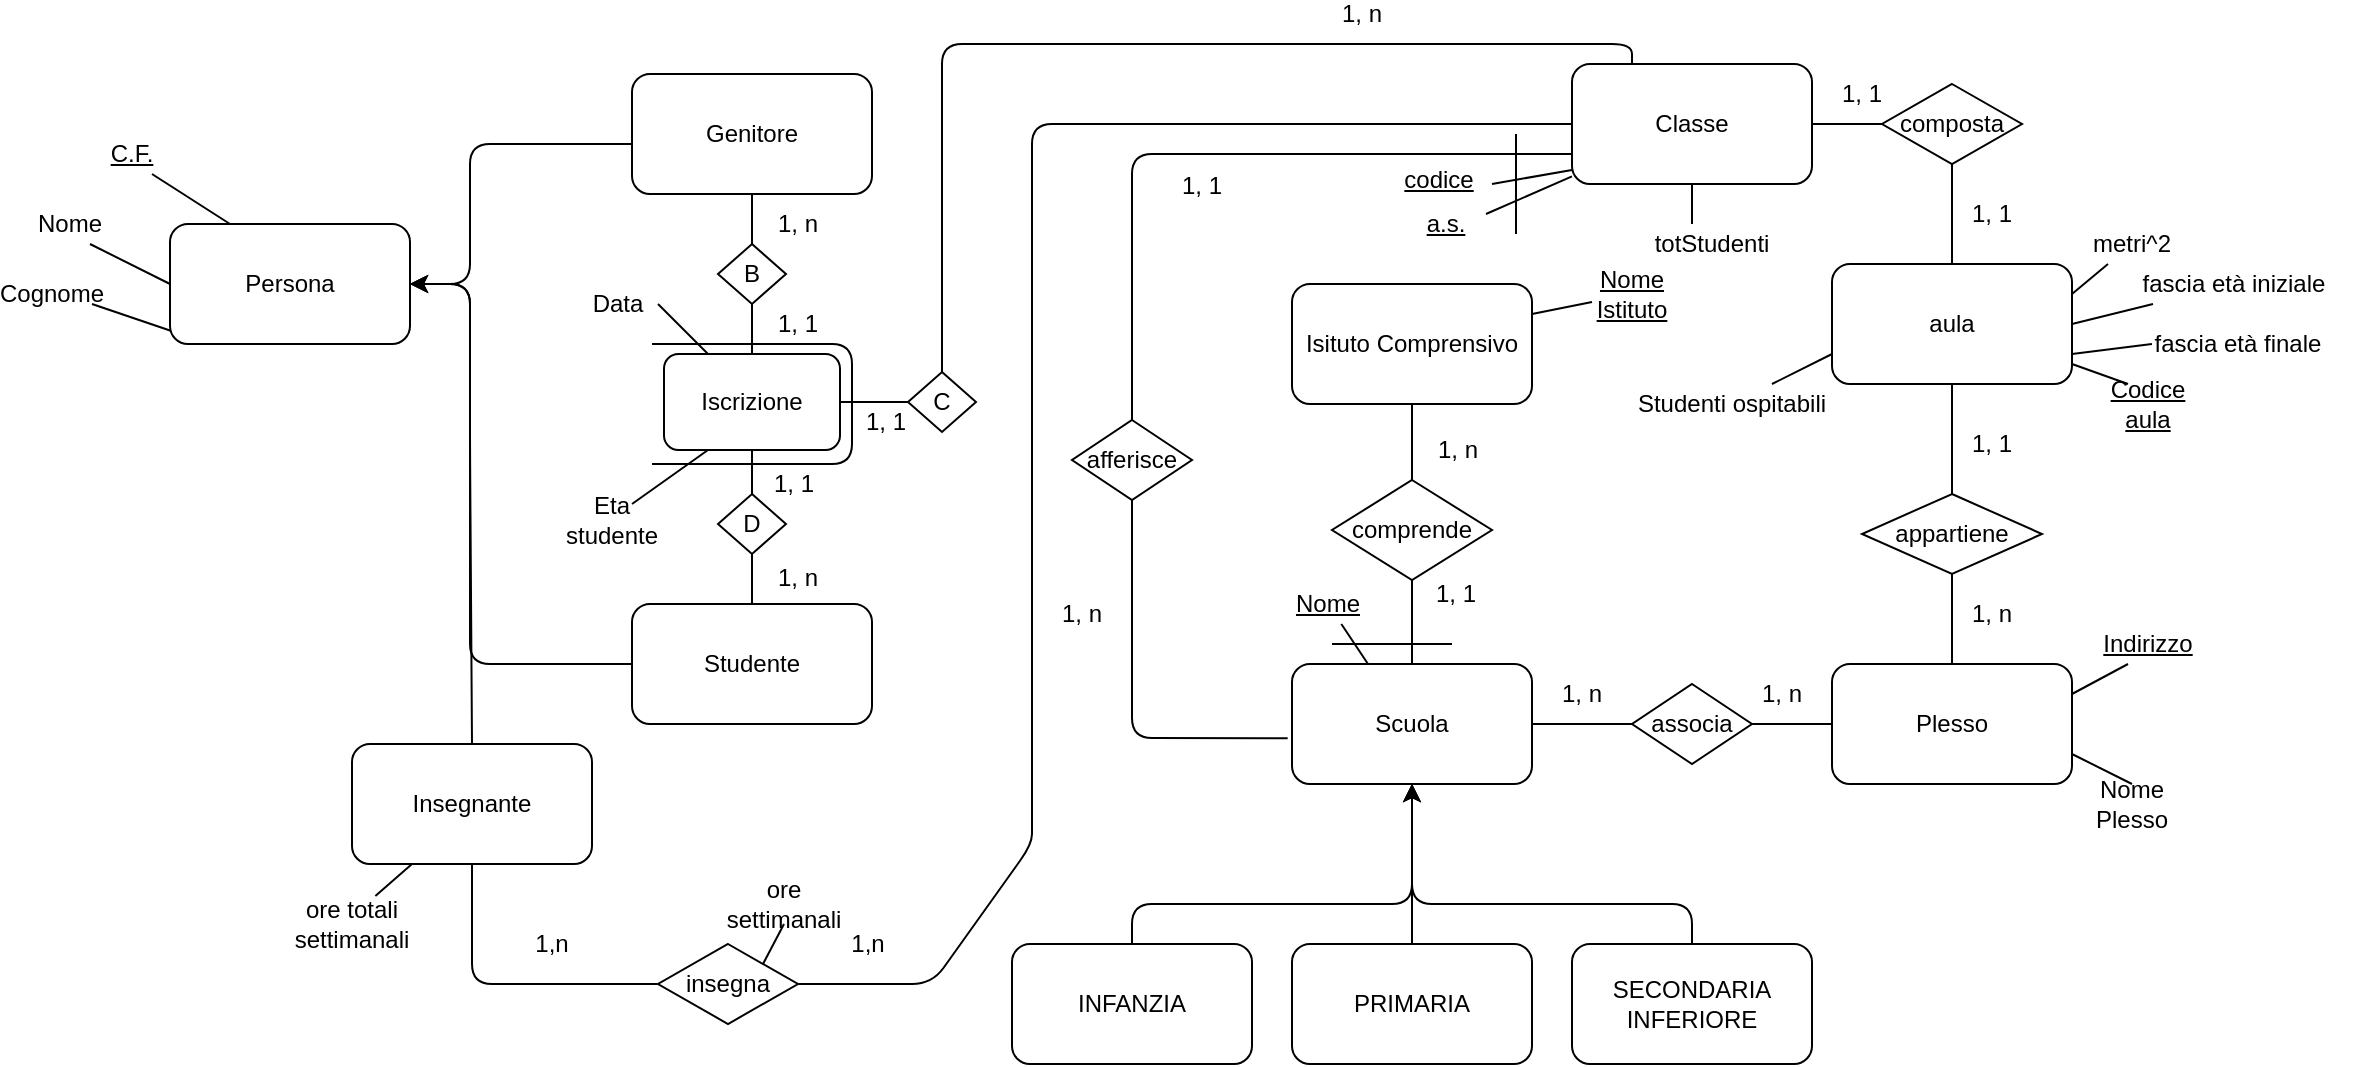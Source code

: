 <mxfile version="13.0.1" type="device"><diagram id="SwytoGPMfTnohBb02D2L" name="Page-1"><mxGraphModel dx="1026" dy="512" grid="1" gridSize="10" guides="1" tooltips="1" connect="1" arrows="1" fold="1" page="1" pageScale="1" pageWidth="827" pageHeight="1169" math="0" shadow="0"><root><mxCell id="0"/><mxCell id="1" parent="0"/><mxCell id="nuKRKHBTLhXCg1s_uE0c-5" value="INFANZIA" style="rounded=1;whiteSpace=wrap;html=1;" parent="1" vertex="1"><mxGeometry x="570" y="490" width="120" height="60" as="geometry"/></mxCell><mxCell id="nuKRKHBTLhXCg1s_uE0c-6" value="PRIMARIA" style="rounded=1;whiteSpace=wrap;html=1;" parent="1" vertex="1"><mxGeometry x="710" y="490" width="120" height="60" as="geometry"/></mxCell><mxCell id="nuKRKHBTLhXCg1s_uE0c-7" value="Scuola" style="rounded=1;whiteSpace=wrap;html=1;" parent="1" vertex="1"><mxGeometry x="710" y="350" width="120" height="60" as="geometry"/></mxCell><mxCell id="nuKRKHBTLhXCg1s_uE0c-8" value="SECONDARIA INFERIORE" style="rounded=1;whiteSpace=wrap;html=1;" parent="1" vertex="1"><mxGeometry x="850" y="490" width="120" height="60" as="geometry"/></mxCell><mxCell id="nuKRKHBTLhXCg1s_uE0c-14" value="" style="endArrow=classic;html=1;entryX=0.5;entryY=1;entryDx=0;entryDy=0;exitX=0.5;exitY=0;exitDx=0;exitDy=0;" parent="1" source="nuKRKHBTLhXCg1s_uE0c-5" target="nuKRKHBTLhXCg1s_uE0c-7" edge="1"><mxGeometry width="50" height="50" relative="1" as="geometry"><mxPoint x="830" y="390" as="sourcePoint"/><mxPoint x="880" y="340" as="targetPoint"/><Array as="points"><mxPoint x="630" y="470"/><mxPoint x="770" y="470"/></Array></mxGeometry></mxCell><mxCell id="nuKRKHBTLhXCg1s_uE0c-15" value="" style="endArrow=classic;html=1;exitX=0.5;exitY=0;exitDx=0;exitDy=0;entryX=0.5;entryY=1;entryDx=0;entryDy=0;" parent="1" source="nuKRKHBTLhXCg1s_uE0c-6" target="nuKRKHBTLhXCg1s_uE0c-7" edge="1"><mxGeometry width="50" height="50" relative="1" as="geometry"><mxPoint x="830" y="390" as="sourcePoint"/><mxPoint x="770" y="440" as="targetPoint"/></mxGeometry></mxCell><mxCell id="nuKRKHBTLhXCg1s_uE0c-16" value="" style="endArrow=classic;html=1;entryX=0.5;entryY=1;entryDx=0;entryDy=0;exitX=0.5;exitY=0;exitDx=0;exitDy=0;" parent="1" source="nuKRKHBTLhXCg1s_uE0c-8" edge="1"><mxGeometry width="50" height="50" relative="1" as="geometry"><mxPoint x="940" y="490" as="sourcePoint"/><mxPoint x="770" y="410" as="targetPoint"/><Array as="points"><mxPoint x="910" y="470"/><mxPoint x="770" y="470"/></Array></mxGeometry></mxCell><mxCell id="nuKRKHBTLhXCg1s_uE0c-18" value="associa" style="rhombus;whiteSpace=wrap;html=1;" parent="1" vertex="1"><mxGeometry x="880" y="360" width="60" height="40" as="geometry"/></mxCell><mxCell id="nuKRKHBTLhXCg1s_uE0c-19" value="" style="endArrow=none;html=1;entryX=1;entryY=0.5;entryDx=0;entryDy=0;exitX=0;exitY=0.5;exitDx=0;exitDy=0;" parent="1" source="nuKRKHBTLhXCg1s_uE0c-18" target="nuKRKHBTLhXCg1s_uE0c-7" edge="1"><mxGeometry width="50" height="50" relative="1" as="geometry"><mxPoint x="810" y="400" as="sourcePoint"/><mxPoint x="860" y="350" as="targetPoint"/></mxGeometry></mxCell><mxCell id="nuKRKHBTLhXCg1s_uE0c-20" value="Plesso" style="rounded=1;whiteSpace=wrap;html=1;" parent="1" vertex="1"><mxGeometry x="980" y="350" width="120" height="60" as="geometry"/></mxCell><mxCell id="nuKRKHBTLhXCg1s_uE0c-21" value="" style="endArrow=none;html=1;exitX=0;exitY=0.5;exitDx=0;exitDy=0;entryX=1;entryY=0.5;entryDx=0;entryDy=0;" parent="1" source="nuKRKHBTLhXCg1s_uE0c-20" target="nuKRKHBTLhXCg1s_uE0c-18" edge="1"><mxGeometry width="50" height="50" relative="1" as="geometry"><mxPoint x="810" y="400" as="sourcePoint"/><mxPoint x="920" y="410" as="targetPoint"/></mxGeometry></mxCell><mxCell id="nuKRKHBTLhXCg1s_uE0c-27" value="1, n" style="text;html=1;strokeColor=none;fillColor=none;align=center;verticalAlign=middle;whiteSpace=wrap;rounded=0;" parent="1" vertex="1"><mxGeometry x="840" y="360" width="30" height="10" as="geometry"/></mxCell><mxCell id="nuKRKHBTLhXCg1s_uE0c-28" value="1, n" style="text;html=1;strokeColor=none;fillColor=none;align=center;verticalAlign=middle;whiteSpace=wrap;rounded=0;" parent="1" vertex="1"><mxGeometry x="940" y="360" width="30" height="10" as="geometry"/></mxCell><mxCell id="nuKRKHBTLhXCg1s_uE0c-34" value="Genitore" style="rounded=1;whiteSpace=wrap;html=1;" parent="1" vertex="1"><mxGeometry x="380" y="55" width="120" height="60" as="geometry"/></mxCell><mxCell id="nuKRKHBTLhXCg1s_uE0c-37" value="Studente" style="rounded=1;whiteSpace=wrap;html=1;" parent="1" vertex="1"><mxGeometry x="380" y="320" width="120" height="60" as="geometry"/></mxCell><mxCell id="nuKRKHBTLhXCg1s_uE0c-38" value="Persona" style="rounded=1;whiteSpace=wrap;html=1;" parent="1" vertex="1"><mxGeometry x="149" y="130" width="120" height="60" as="geometry"/></mxCell><mxCell id="nuKRKHBTLhXCg1s_uE0c-40" value="" style="endArrow=none;html=1;entryX=0.5;entryY=1;entryDx=0;entryDy=0;exitX=0.5;exitY=0;exitDx=0;exitDy=0;" parent="1" source="RzF-7edxHV_RQxa30r7t-16" target="nuKRKHBTLhXCg1s_uE0c-34" edge="1"><mxGeometry width="50" height="50" relative="1" as="geometry"><mxPoint x="450" y="160" as="sourcePoint"/><mxPoint x="710" y="155" as="targetPoint"/></mxGeometry></mxCell><mxCell id="nuKRKHBTLhXCg1s_uE0c-41" value="C" style="rhombus;whiteSpace=wrap;html=1;" parent="1" vertex="1"><mxGeometry x="518" y="204" width="34" height="30" as="geometry"/></mxCell><mxCell id="nuKRKHBTLhXCg1s_uE0c-42" value="" style="endArrow=none;html=1;exitX=0.5;exitY=0;exitDx=0;exitDy=0;entryX=0.5;entryY=1;entryDx=0;entryDy=0;" parent="1" source="nuKRKHBTLhXCg1s_uE0c-37" target="RzF-7edxHV_RQxa30r7t-15" edge="1"><mxGeometry width="50" height="50" relative="1" as="geometry"><mxPoint x="660" y="235" as="sourcePoint"/><mxPoint x="440" y="280" as="targetPoint"/></mxGeometry></mxCell><mxCell id="nuKRKHBTLhXCg1s_uE0c-45" value="" style="endArrow=none;html=1;entryX=0.25;entryY=0;entryDx=0;entryDy=0;exitX=0.75;exitY=1;exitDx=0;exitDy=0;" parent="1" source="nuKRKHBTLhXCg1s_uE0c-48" target="nuKRKHBTLhXCg1s_uE0c-38" edge="1"><mxGeometry width="50" height="50" relative="1" as="geometry"><mxPoint x="189" y="110" as="sourcePoint"/><mxPoint x="219" y="70" as="targetPoint"/></mxGeometry></mxCell><mxCell id="nuKRKHBTLhXCg1s_uE0c-46" value="" style="endArrow=classic;html=1;entryX=1;entryY=0.5;entryDx=0;entryDy=0;exitX=0;exitY=0.5;exitDx=0;exitDy=0;" parent="1" source="nuKRKHBTLhXCg1s_uE0c-37" target="nuKRKHBTLhXCg1s_uE0c-38" edge="1"><mxGeometry width="50" height="50" relative="1" as="geometry"><mxPoint x="380" y="230" as="sourcePoint"/><mxPoint x="499" y="180" as="targetPoint"/><Array as="points"><mxPoint x="299" y="350"/><mxPoint x="299" y="160"/></Array></mxGeometry></mxCell><mxCell id="nuKRKHBTLhXCg1s_uE0c-47" value="" style="endArrow=classic;html=1;entryX=1;entryY=0.5;entryDx=0;entryDy=0;" parent="1" target="nuKRKHBTLhXCg1s_uE0c-38" edge="1"><mxGeometry width="50" height="50" relative="1" as="geometry"><mxPoint x="380" y="90" as="sourcePoint"/><mxPoint x="499" y="150" as="targetPoint"/><Array as="points"><mxPoint x="299" y="90"/><mxPoint x="299" y="160"/></Array></mxGeometry></mxCell><mxCell id="nuKRKHBTLhXCg1s_uE0c-48" value="&lt;u&gt;C.F.&lt;/u&gt;" style="text;html=1;strokeColor=none;fillColor=none;align=center;verticalAlign=middle;whiteSpace=wrap;rounded=0;" parent="1" vertex="1"><mxGeometry x="110" y="85" width="40" height="20" as="geometry"/></mxCell><mxCell id="nuKRKHBTLhXCg1s_uE0c-49" value="Insegnante" style="rounded=1;whiteSpace=wrap;html=1;" parent="1" vertex="1"><mxGeometry x="240" y="390" width="120" height="60" as="geometry"/></mxCell><mxCell id="nuKRKHBTLhXCg1s_uE0c-50" value="" style="endArrow=classic;html=1;entryX=1;entryY=0.5;entryDx=0;entryDy=0;exitX=0.5;exitY=0;exitDx=0;exitDy=0;" parent="1" source="nuKRKHBTLhXCg1s_uE0c-49" target="nuKRKHBTLhXCg1s_uE0c-38" edge="1"><mxGeometry width="50" height="50" relative="1" as="geometry"><mxPoint x="449" y="240" as="sourcePoint"/><mxPoint x="499" y="190" as="targetPoint"/><Array as="points"><mxPoint x="299" y="240"/><mxPoint x="299" y="230"/><mxPoint x="299" y="160"/></Array></mxGeometry></mxCell><mxCell id="nuKRKHBTLhXCg1s_uE0c-53" value="" style="endArrow=none;html=1;entryX=0;entryY=0.5;entryDx=0;entryDy=0;exitX=0.75;exitY=1;exitDx=0;exitDy=0;" parent="1" source="nuKRKHBTLhXCg1s_uE0c-54" target="nuKRKHBTLhXCg1s_uE0c-38" edge="1"><mxGeometry width="50" height="50" relative="1" as="geometry"><mxPoint x="109" y="140" as="sourcePoint"/><mxPoint x="489" y="220" as="targetPoint"/></mxGeometry></mxCell><mxCell id="nuKRKHBTLhXCg1s_uE0c-54" value="Nome" style="text;html=1;strokeColor=none;fillColor=none;align=center;verticalAlign=middle;whiteSpace=wrap;rounded=0;" parent="1" vertex="1"><mxGeometry x="79" y="120" width="40" height="20" as="geometry"/></mxCell><mxCell id="nuKRKHBTLhXCg1s_uE0c-55" value="Cognome" style="text;html=1;strokeColor=none;fillColor=none;align=center;verticalAlign=middle;whiteSpace=wrap;rounded=0;" parent="1" vertex="1"><mxGeometry x="70" y="155" width="40" height="20" as="geometry"/></mxCell><mxCell id="nuKRKHBTLhXCg1s_uE0c-56" value="" style="endArrow=none;html=1;entryX=1;entryY=0.75;entryDx=0;entryDy=0;exitX=0.003;exitY=0.889;exitDx=0;exitDy=0;exitPerimeter=0;" parent="1" source="nuKRKHBTLhXCg1s_uE0c-38" target="nuKRKHBTLhXCg1s_uE0c-55" edge="1"><mxGeometry width="50" height="50" relative="1" as="geometry"><mxPoint x="439" y="270" as="sourcePoint"/><mxPoint x="489" y="220" as="targetPoint"/></mxGeometry></mxCell><mxCell id="s-GKcgEQddgZ8fufhrw--3" value="Isituto Comprensivo" style="rounded=1;whiteSpace=wrap;html=1;" parent="1" vertex="1"><mxGeometry x="710.0" y="160" width="120" height="60" as="geometry"/></mxCell><mxCell id="s-GKcgEQddgZ8fufhrw--4" value="" style="endArrow=none;html=1;entryX=0.5;entryY=1;entryDx=0;entryDy=0;exitX=0.5;exitY=0;exitDx=0;exitDy=0;" parent="1" source="s-GKcgEQddgZ8fufhrw--5" target="s-GKcgEQddgZ8fufhrw--3" edge="1"><mxGeometry width="50" height="50" relative="1" as="geometry"><mxPoint x="770" y="280" as="sourcePoint"/><mxPoint x="630" y="270" as="targetPoint"/></mxGeometry></mxCell><mxCell id="s-GKcgEQddgZ8fufhrw--5" value="comprende" style="rhombus;whiteSpace=wrap;html=1;" parent="1" vertex="1"><mxGeometry x="730" y="258" width="80" height="50" as="geometry"/></mxCell><mxCell id="s-GKcgEQddgZ8fufhrw--6" value="" style="endArrow=none;html=1;entryX=0.5;entryY=1;entryDx=0;entryDy=0;exitX=0.5;exitY=0;exitDx=0;exitDy=0;" parent="1" source="nuKRKHBTLhXCg1s_uE0c-7" target="s-GKcgEQddgZ8fufhrw--5" edge="1"><mxGeometry width="50" height="50" relative="1" as="geometry"><mxPoint x="580" y="320" as="sourcePoint"/><mxPoint x="630" y="270" as="targetPoint"/></mxGeometry></mxCell><mxCell id="s-GKcgEQddgZ8fufhrw--15" value="" style="endArrow=none;html=1;" parent="1" edge="1"><mxGeometry width="50" height="50" relative="1" as="geometry"><mxPoint x="730" y="340" as="sourcePoint"/><mxPoint x="790" y="340" as="targetPoint"/></mxGeometry></mxCell><mxCell id="s-GKcgEQddgZ8fufhrw--17" value="" style="endArrow=none;html=1;entryX=0.25;entryY=1;entryDx=0;entryDy=0;exitX=0.792;exitY=-0.202;exitDx=0;exitDy=0;exitPerimeter=0;" parent="1" source="s-GKcgEQddgZ8fufhrw--18" target="nuKRKHBTLhXCg1s_uE0c-49" edge="1"><mxGeometry width="50" height="50" relative="1" as="geometry"><mxPoint x="250" y="470" as="sourcePoint"/><mxPoint x="660" y="310" as="targetPoint"/></mxGeometry></mxCell><mxCell id="s-GKcgEQddgZ8fufhrw--18" value="ore totali settimanali" style="text;html=1;strokeColor=none;fillColor=none;align=center;verticalAlign=middle;whiteSpace=wrap;rounded=0;" parent="1" vertex="1"><mxGeometry x="220" y="470" width="40" height="20" as="geometry"/></mxCell><mxCell id="s-GKcgEQddgZ8fufhrw--21" value="" style="endArrow=none;html=1;exitX=1;exitY=0.25;exitDx=0;exitDy=0;" parent="1" source="s-GKcgEQddgZ8fufhrw--3" target="s-GKcgEQddgZ8fufhrw--25" edge="1"><mxGeometry width="50" height="50" relative="1" as="geometry"><mxPoint x="850.0" y="199.31" as="sourcePoint"/><mxPoint x="880" y="180" as="targetPoint"/></mxGeometry></mxCell><mxCell id="s-GKcgEQddgZ8fufhrw--25" value="&lt;u&gt;Nome Istituto&lt;/u&gt;" style="text;html=1;strokeColor=none;fillColor=none;align=center;verticalAlign=middle;whiteSpace=wrap;rounded=0;" parent="1" vertex="1"><mxGeometry x="860.0" y="155" width="40" height="20" as="geometry"/></mxCell><mxCell id="s-GKcgEQddgZ8fufhrw--31" value="1, 1" style="text;html=1;strokeColor=none;fillColor=none;align=center;verticalAlign=middle;whiteSpace=wrap;rounded=0;" parent="1" vertex="1"><mxGeometry x="777" y="310" width="30" height="10" as="geometry"/></mxCell><mxCell id="s-GKcgEQddgZ8fufhrw--32" value="1, n" style="text;html=1;strokeColor=none;fillColor=none;align=center;verticalAlign=middle;whiteSpace=wrap;rounded=0;" parent="1" vertex="1"><mxGeometry x="778" y="238" width="30" height="10" as="geometry"/></mxCell><mxCell id="s-GKcgEQddgZ8fufhrw--49" value="" style="endArrow=none;html=1;" parent="1" target="s-GKcgEQddgZ8fufhrw--50" edge="1"><mxGeometry width="50" height="50" relative="1" as="geometry"><mxPoint x="748" y="350" as="sourcePoint"/><mxPoint x="860" y="320" as="targetPoint"/></mxGeometry></mxCell><mxCell id="s-GKcgEQddgZ8fufhrw--50" value="&lt;u&gt;Nome&lt;/u&gt;" style="text;html=1;strokeColor=none;fillColor=none;align=center;verticalAlign=middle;whiteSpace=wrap;rounded=0;" parent="1" vertex="1"><mxGeometry x="708.0" y="310" width="40" height="20" as="geometry"/></mxCell><mxCell id="s-GKcgEQddgZ8fufhrw--51" value="Classe" style="rounded=1;whiteSpace=wrap;html=1;" parent="1" vertex="1"><mxGeometry x="850" y="50" width="120" height="60" as="geometry"/></mxCell><mxCell id="s-GKcgEQddgZ8fufhrw--56" value="" style="endArrow=none;html=1;entryX=0;entryY=0.75;entryDx=0;entryDy=0;exitX=0.5;exitY=0;exitDx=0;exitDy=0;" parent="1" source="z78IfJ0C9TSS67lbtQtz-6" target="s-GKcgEQddgZ8fufhrw--51" edge="1"><mxGeometry width="50" height="50" relative="1" as="geometry"><mxPoint x="910" y="270" as="sourcePoint"/><mxPoint x="660" y="260" as="targetPoint"/><Array as="points"><mxPoint x="630" y="95"/></Array></mxGeometry></mxCell><mxCell id="s-GKcgEQddgZ8fufhrw--61" value="1, 1" style="text;html=1;strokeColor=none;fillColor=none;align=center;verticalAlign=middle;whiteSpace=wrap;rounded=0;" parent="1" vertex="1"><mxGeometry x="650" y="106" width="30" height="10" as="geometry"/></mxCell><mxCell id="s-GKcgEQddgZ8fufhrw--64" value="" style="endArrow=none;html=1;entryX=1;entryY=0.5;entryDx=0;entryDy=0;exitX=0;exitY=0.5;exitDx=0;exitDy=0;" parent="1" source="s-GKcgEQddgZ8fufhrw--65" target="s-GKcgEQddgZ8fufhrw--51" edge="1"><mxGeometry width="50" height="50" relative="1" as="geometry"><mxPoint x="1060" y="80" as="sourcePoint"/><mxPoint x="1130" y="170" as="targetPoint"/></mxGeometry></mxCell><mxCell id="s-GKcgEQddgZ8fufhrw--65" value="composta" style="rhombus;whiteSpace=wrap;html=1;" parent="1" vertex="1"><mxGeometry x="1005" y="60" width="70" height="40" as="geometry"/></mxCell><mxCell id="s-GKcgEQddgZ8fufhrw--68" value="" style="endArrow=none;html=1;entryX=0.5;entryY=1;entryDx=0;entryDy=0;exitX=0.5;exitY=0;exitDx=0;exitDy=0;" parent="1" source="s-GKcgEQddgZ8fufhrw--69" target="s-GKcgEQddgZ8fufhrw--65" edge="1"><mxGeometry width="50" height="50" relative="1" as="geometry"><mxPoint x="1040" y="150" as="sourcePoint"/><mxPoint x="660" y="270" as="targetPoint"/></mxGeometry></mxCell><mxCell id="s-GKcgEQddgZ8fufhrw--69" value="aula" style="rounded=1;whiteSpace=wrap;html=1;" parent="1" vertex="1"><mxGeometry x="980" y="150" width="120" height="60" as="geometry"/></mxCell><mxCell id="s-GKcgEQddgZ8fufhrw--70" value="" style="endArrow=none;html=1;exitX=1;exitY=0.25;exitDx=0;exitDy=0;" parent="1" source="s-GKcgEQddgZ8fufhrw--69" target="s-GKcgEQddgZ8fufhrw--71" edge="1"><mxGeometry width="50" height="50" relative="1" as="geometry"><mxPoint x="1100" y="255" as="sourcePoint"/><mxPoint x="1130" y="140" as="targetPoint"/></mxGeometry></mxCell><mxCell id="s-GKcgEQddgZ8fufhrw--71" value="metri^2" style="text;html=1;strokeColor=none;fillColor=none;align=center;verticalAlign=middle;whiteSpace=wrap;rounded=0;" parent="1" vertex="1"><mxGeometry x="1110" y="130" width="40" height="20" as="geometry"/></mxCell><mxCell id="s-GKcgEQddgZ8fufhrw--72" value="" style="endArrow=none;html=1;exitX=1;exitY=0.5;exitDx=0;exitDy=0;" parent="1" source="s-GKcgEQddgZ8fufhrw--69" target="s-GKcgEQddgZ8fufhrw--73" edge="1"><mxGeometry width="50" height="50" relative="1" as="geometry"><mxPoint x="1110" y="285" as="sourcePoint"/><mxPoint x="1140" y="170" as="targetPoint"/></mxGeometry></mxCell><mxCell id="s-GKcgEQddgZ8fufhrw--73" value="fascia età iniziale" style="text;html=1;strokeColor=none;fillColor=none;align=center;verticalAlign=middle;whiteSpace=wrap;rounded=0;" parent="1" vertex="1"><mxGeometry x="1121" y="150" width="120" height="20" as="geometry"/></mxCell><mxCell id="s-GKcgEQddgZ8fufhrw--74" value="" style="endArrow=none;html=1;entryX=0.5;entryY=1;entryDx=0;entryDy=0;exitX=0.5;exitY=0;exitDx=0;exitDy=0;" parent="1" source="s-GKcgEQddgZ8fufhrw--77" target="s-GKcgEQddgZ8fufhrw--69" edge="1"><mxGeometry width="50" height="50" relative="1" as="geometry"><mxPoint x="1040" y="250" as="sourcePoint"/><mxPoint x="660" y="270" as="targetPoint"/></mxGeometry></mxCell><mxCell id="s-GKcgEQddgZ8fufhrw--77" value="appartiene" style="rhombus;whiteSpace=wrap;html=1;" parent="1" vertex="1"><mxGeometry x="995" y="265" width="90" height="40" as="geometry"/></mxCell><mxCell id="s-GKcgEQddgZ8fufhrw--78" value="" style="endArrow=none;html=1;entryX=0.5;entryY=1;entryDx=0;entryDy=0;exitX=0.5;exitY=0;exitDx=0;exitDy=0;" parent="1" source="nuKRKHBTLhXCg1s_uE0c-20" target="s-GKcgEQddgZ8fufhrw--77" edge="1"><mxGeometry width="50" height="50" relative="1" as="geometry"><mxPoint x="610" y="320" as="sourcePoint"/><mxPoint x="660" y="270" as="targetPoint"/></mxGeometry></mxCell><mxCell id="s-GKcgEQddgZ8fufhrw--80" value="" style="endArrow=none;html=1;entryX=0;entryY=0.5;entryDx=0;entryDy=0;exitX=1;exitY=0.5;exitDx=0;exitDy=0;" parent="1" source="z78IfJ0C9TSS67lbtQtz-1" target="s-GKcgEQddgZ8fufhrw--51" edge="1"><mxGeometry width="50" height="50" relative="1" as="geometry"><mxPoint x="475" y="580" as="sourcePoint"/><mxPoint x="630" y="150" as="targetPoint"/><Array as="points"><mxPoint x="530" y="510"/><mxPoint x="580" y="440"/><mxPoint x="580" y="430"/><mxPoint x="580" y="80"/></Array></mxGeometry></mxCell><mxCell id="s-GKcgEQddgZ8fufhrw--82" value="1,n" style="text;html=1;strokeColor=none;fillColor=none;align=center;verticalAlign=middle;whiteSpace=wrap;rounded=0;" parent="1" vertex="1"><mxGeometry x="320" y="480" width="40" height="20" as="geometry"/></mxCell><mxCell id="z78IfJ0C9TSS67lbtQtz-1" value="insegna" style="rhombus;whiteSpace=wrap;html=1;" parent="1" vertex="1"><mxGeometry x="393" y="490" width="70" height="40" as="geometry"/></mxCell><mxCell id="z78IfJ0C9TSS67lbtQtz-2" value="" style="endArrow=none;html=1;entryX=0.5;entryY=1;entryDx=0;entryDy=0;exitX=0;exitY=0.5;exitDx=0;exitDy=0;" parent="1" source="z78IfJ0C9TSS67lbtQtz-1" target="nuKRKHBTLhXCg1s_uE0c-49" edge="1"><mxGeometry width="50" height="50" relative="1" as="geometry"><mxPoint x="630" y="340" as="sourcePoint"/><mxPoint x="680" y="290" as="targetPoint"/><Array as="points"><mxPoint x="300" y="510"/></Array></mxGeometry></mxCell><mxCell id="z78IfJ0C9TSS67lbtQtz-3" value="1,n" style="text;html=1;strokeColor=none;fillColor=none;align=center;verticalAlign=middle;whiteSpace=wrap;rounded=0;" parent="1" vertex="1"><mxGeometry x="478" y="480" width="40" height="20" as="geometry"/></mxCell><mxCell id="z78IfJ0C9TSS67lbtQtz-6" value="afferisce" style="rhombus;whiteSpace=wrap;html=1;" parent="1" vertex="1"><mxGeometry x="600" y="228" width="60" height="40" as="geometry"/></mxCell><mxCell id="z78IfJ0C9TSS67lbtQtz-7" value="" style="endArrow=none;html=1;entryX=0.5;entryY=1;entryDx=0;entryDy=0;exitX=-0.018;exitY=0.619;exitDx=0;exitDy=0;exitPerimeter=0;" parent="1" source="nuKRKHBTLhXCg1s_uE0c-7" target="z78IfJ0C9TSS67lbtQtz-6" edge="1"><mxGeometry width="50" height="50" relative="1" as="geometry"><mxPoint x="820" y="349" as="sourcePoint"/><mxPoint x="720" y="270" as="targetPoint"/><Array as="points"><mxPoint x="630" y="387"/><mxPoint x="630" y="320"/></Array></mxGeometry></mxCell><mxCell id="z78IfJ0C9TSS67lbtQtz-8" value="1, n" style="text;html=1;strokeColor=none;fillColor=none;align=center;verticalAlign=middle;whiteSpace=wrap;rounded=0;" parent="1" vertex="1"><mxGeometry x="590" y="320" width="30" height="10" as="geometry"/></mxCell><mxCell id="z78IfJ0C9TSS67lbtQtz-21" value="1, n" style="text;html=1;strokeColor=none;fillColor=none;align=center;verticalAlign=middle;whiteSpace=wrap;rounded=0;" parent="1" vertex="1"><mxGeometry x="448" y="125" width="30" height="10" as="geometry"/></mxCell><mxCell id="z78IfJ0C9TSS67lbtQtz-22" value="1, n" style="text;html=1;strokeColor=none;fillColor=none;align=center;verticalAlign=middle;whiteSpace=wrap;rounded=0;" parent="1" vertex="1"><mxGeometry x="448" y="302" width="30" height="10" as="geometry"/></mxCell><mxCell id="HPFOfqhKOHq03sMRVoZX-1" value="" style="endArrow=none;html=1;entryX=1;entryY=0.25;entryDx=0;entryDy=0;exitX=0.25;exitY=1;exitDx=0;exitDy=0;" parent="1" source="HPFOfqhKOHq03sMRVoZX-2" target="nuKRKHBTLhXCg1s_uE0c-20" edge="1"><mxGeometry width="50" height="50" relative="1" as="geometry"><mxPoint x="1120" y="340" as="sourcePoint"/><mxPoint x="640" y="270" as="targetPoint"/></mxGeometry></mxCell><mxCell id="HPFOfqhKOHq03sMRVoZX-2" value="&lt;u&gt;Indirizzo&lt;/u&gt;" style="text;html=1;strokeColor=none;fillColor=none;align=center;verticalAlign=middle;whiteSpace=wrap;rounded=0;" parent="1" vertex="1"><mxGeometry x="1118" y="330" width="40" height="20" as="geometry"/></mxCell><mxCell id="HPFOfqhKOHq03sMRVoZX-3" value="" style="endArrow=none;html=1;entryX=1;entryY=0.75;entryDx=0;entryDy=0;exitX=0.5;exitY=0;exitDx=0;exitDy=0;" parent="1" source="HPFOfqhKOHq03sMRVoZX-4" target="nuKRKHBTLhXCg1s_uE0c-20" edge="1"><mxGeometry width="50" height="50" relative="1" as="geometry"><mxPoint x="1120" y="430" as="sourcePoint"/><mxPoint x="1105" y="377.5" as="targetPoint"/></mxGeometry></mxCell><mxCell id="HPFOfqhKOHq03sMRVoZX-4" value="Nome Plesso" style="text;html=1;strokeColor=none;fillColor=none;align=center;verticalAlign=middle;whiteSpace=wrap;rounded=0;" parent="1" vertex="1"><mxGeometry x="1110" y="410" width="40" height="20" as="geometry"/></mxCell><mxCell id="HPFOfqhKOHq03sMRVoZX-7" value="" style="endArrow=none;html=1;entryX=1;entryY=0.75;entryDx=0;entryDy=0;exitX=0.25;exitY=0;exitDx=0;exitDy=0;" parent="1" source="HPFOfqhKOHq03sMRVoZX-8" edge="1"><mxGeometry width="50" height="50" relative="1" as="geometry"><mxPoint x="1120" y="235" as="sourcePoint"/><mxPoint x="1100" y="200" as="targetPoint"/></mxGeometry></mxCell><mxCell id="HPFOfqhKOHq03sMRVoZX-8" value="&lt;u&gt;Codice aula&lt;/u&gt;" style="text;html=1;strokeColor=none;fillColor=none;align=center;verticalAlign=middle;whiteSpace=wrap;rounded=0;" parent="1" vertex="1"><mxGeometry x="1118" y="210" width="40" height="20" as="geometry"/></mxCell><mxCell id="HPFOfqhKOHq03sMRVoZX-11" value="" style="endArrow=none;html=1;exitX=1;exitY=0.5;exitDx=0;exitDy=0;entryX=0.25;entryY=0;entryDx=0;entryDy=0;" parent="1" source="HPFOfqhKOHq03sMRVoZX-12" target="RzF-7edxHV_RQxa30r7t-21" edge="1"><mxGeometry width="50" height="50" relative="1" as="geometry"><mxPoint x="330" y="208" as="sourcePoint"/><mxPoint x="360" y="196" as="targetPoint"/></mxGeometry></mxCell><mxCell id="HPFOfqhKOHq03sMRVoZX-12" value="Data" style="text;html=1;strokeColor=none;fillColor=none;align=center;verticalAlign=middle;whiteSpace=wrap;rounded=0;" parent="1" vertex="1"><mxGeometry x="353" y="160" width="40" height="20" as="geometry"/></mxCell><mxCell id="cEdma4RkibxSRBLNtaO8-1" value="1, n" style="text;html=1;strokeColor=none;fillColor=none;align=center;verticalAlign=middle;whiteSpace=wrap;rounded=0;" parent="1" vertex="1"><mxGeometry x="1045" y="320" width="30" height="10" as="geometry"/></mxCell><mxCell id="cEdma4RkibxSRBLNtaO8-2" value="1, 1" style="text;html=1;strokeColor=none;fillColor=none;align=center;verticalAlign=middle;whiteSpace=wrap;rounded=0;" parent="1" vertex="1"><mxGeometry x="1045" y="235" width="30" height="10" as="geometry"/></mxCell><mxCell id="cEdma4RkibxSRBLNtaO8-3" value="1, 1" style="text;html=1;strokeColor=none;fillColor=none;align=center;verticalAlign=middle;whiteSpace=wrap;rounded=0;" parent="1" vertex="1"><mxGeometry x="980" y="60" width="30" height="10" as="geometry"/></mxCell><mxCell id="cEdma4RkibxSRBLNtaO8-4" value="1, 1" style="text;html=1;strokeColor=none;fillColor=none;align=center;verticalAlign=middle;whiteSpace=wrap;rounded=0;" parent="1" vertex="1"><mxGeometry x="1045" y="120" width="30" height="10" as="geometry"/></mxCell><mxCell id="m8MKyoakhHFyzYsuOmlC-1" value="" style="endArrow=none;html=1;exitX=1;exitY=0;exitDx=0;exitDy=0;entryX=0.5;entryY=1;entryDx=0;entryDy=0;" parent="1" source="z78IfJ0C9TSS67lbtQtz-1" target="m8MKyoakhHFyzYsuOmlC-2" edge="1"><mxGeometry width="50" height="50" relative="1" as="geometry"><mxPoint x="488" y="440" as="sourcePoint"/><mxPoint x="448" y="470" as="targetPoint"/></mxGeometry></mxCell><mxCell id="m8MKyoakhHFyzYsuOmlC-2" value="ore settimanali" style="text;html=1;strokeColor=none;fillColor=none;align=center;verticalAlign=middle;whiteSpace=wrap;rounded=0;" parent="1" vertex="1"><mxGeometry x="436" y="460" width="40" height="20" as="geometry"/></mxCell><mxCell id="s2yEpNGaYJ9JI66D3Vm_-1" value="" style="endArrow=none;html=1;exitX=0.5;exitY=0;exitDx=0;exitDy=0;entryX=0.25;entryY=0;entryDx=0;entryDy=0;" parent="1" source="nuKRKHBTLhXCg1s_uE0c-41" target="s-GKcgEQddgZ8fufhrw--51" edge="1"><mxGeometry width="50" height="50" relative="1" as="geometry"><mxPoint x="720" y="310" as="sourcePoint"/><mxPoint x="590" y="150" as="targetPoint"/><Array as="points"><mxPoint x="535" y="40"/><mxPoint x="880" y="40"/></Array></mxGeometry></mxCell><mxCell id="s2yEpNGaYJ9JI66D3Vm_-3" value="1, n" style="text;html=1;strokeColor=none;fillColor=none;align=center;verticalAlign=middle;whiteSpace=wrap;rounded=0;" parent="1" vertex="1"><mxGeometry x="730" y="20" width="30" height="10" as="geometry"/></mxCell><mxCell id="s2yEpNGaYJ9JI66D3Vm_-8" value="" style="endArrow=none;html=1;" parent="1" edge="1"><mxGeometry width="50" height="50" relative="1" as="geometry"><mxPoint x="822" y="135" as="sourcePoint"/><mxPoint x="822" y="85" as="targetPoint"/></mxGeometry></mxCell><mxCell id="RzF-7edxHV_RQxa30r7t-1" value="" style="endArrow=none;html=1;entryX=0;entryY=0.883;entryDx=0;entryDy=0;entryPerimeter=0;" parent="1" target="s-GKcgEQddgZ8fufhrw--51" edge="1"><mxGeometry width="50" height="50" relative="1" as="geometry"><mxPoint x="810" y="110" as="sourcePoint"/><mxPoint x="690" y="280" as="targetPoint"/></mxGeometry></mxCell><mxCell id="RzF-7edxHV_RQxa30r7t-2" value="&lt;u&gt;codice&lt;/u&gt;" style="text;html=1;strokeColor=none;fillColor=none;align=center;verticalAlign=middle;whiteSpace=wrap;rounded=0;" parent="1" vertex="1"><mxGeometry x="743" y="98" width="81" height="20" as="geometry"/></mxCell><mxCell id="RzF-7edxHV_RQxa30r7t-4" value="&lt;u&gt;a.s.&lt;/u&gt;" style="text;html=1;strokeColor=none;fillColor=none;align=center;verticalAlign=middle;whiteSpace=wrap;rounded=0;" parent="1" vertex="1"><mxGeometry x="767" y="120" width="40" height="20" as="geometry"/></mxCell><mxCell id="RzF-7edxHV_RQxa30r7t-5" value="" style="endArrow=none;html=1;exitX=1;exitY=0.25;exitDx=0;exitDy=0;" parent="1" source="RzF-7edxHV_RQxa30r7t-4" target="s-GKcgEQddgZ8fufhrw--51" edge="1"><mxGeometry width="50" height="50" relative="1" as="geometry"><mxPoint x="640" y="330" as="sourcePoint"/><mxPoint x="690" y="280" as="targetPoint"/></mxGeometry></mxCell><mxCell id="RzF-7edxHV_RQxa30r7t-6" value="fascia età finale" style="text;html=1;strokeColor=none;fillColor=none;align=center;verticalAlign=middle;whiteSpace=wrap;rounded=0;" parent="1" vertex="1"><mxGeometry x="1118" y="180" width="130" height="20" as="geometry"/></mxCell><mxCell id="RzF-7edxHV_RQxa30r7t-7" value="" style="endArrow=none;html=1;entryX=1;entryY=0.75;entryDx=0;entryDy=0;exitX=0.169;exitY=0.5;exitDx=0;exitDy=0;exitPerimeter=0;" parent="1" source="RzF-7edxHV_RQxa30r7t-6" target="s-GKcgEQddgZ8fufhrw--69" edge="1"><mxGeometry width="50" height="50" relative="1" as="geometry"><mxPoint x="720" y="260" as="sourcePoint"/><mxPoint x="770" y="210" as="targetPoint"/></mxGeometry></mxCell><mxCell id="RzF-7edxHV_RQxa30r7t-8" value="" style="endArrow=none;html=1;entryX=0;entryY=0.75;entryDx=0;entryDy=0;" parent="1" target="s-GKcgEQddgZ8fufhrw--69" edge="1"><mxGeometry width="50" height="50" relative="1" as="geometry"><mxPoint x="950" y="210" as="sourcePoint"/><mxPoint x="770" y="210" as="targetPoint"/></mxGeometry></mxCell><mxCell id="RzF-7edxHV_RQxa30r7t-9" value="Studenti ospitabili" style="text;html=1;strokeColor=none;fillColor=none;align=center;verticalAlign=middle;whiteSpace=wrap;rounded=0;" parent="1" vertex="1"><mxGeometry x="850" y="210" width="160" height="20" as="geometry"/></mxCell><mxCell id="RzF-7edxHV_RQxa30r7t-15" value="D" style="rhombus;whiteSpace=wrap;html=1;" parent="1" vertex="1"><mxGeometry x="423" y="265" width="34" height="30" as="geometry"/></mxCell><mxCell id="RzF-7edxHV_RQxa30r7t-16" value="B" style="rhombus;whiteSpace=wrap;html=1;" parent="1" vertex="1"><mxGeometry x="423" y="140" width="34" height="30" as="geometry"/></mxCell><mxCell id="RzF-7edxHV_RQxa30r7t-19" value="" style="endArrow=none;html=1;entryX=0.5;entryY=1;entryDx=0;entryDy=0;exitX=0.5;exitY=0;exitDx=0;exitDy=0;" parent="1" source="RzF-7edxHV_RQxa30r7t-21" target="RzF-7edxHV_RQxa30r7t-16" edge="1"><mxGeometry width="50" height="50" relative="1" as="geometry"><mxPoint x="440" y="200" as="sourcePoint"/><mxPoint x="610" y="240" as="targetPoint"/></mxGeometry></mxCell><mxCell id="RzF-7edxHV_RQxa30r7t-21" value="Iscrizione" style="rounded=1;whiteSpace=wrap;html=1;" parent="1" vertex="1"><mxGeometry x="396" y="195" width="88" height="48" as="geometry"/></mxCell><mxCell id="RzF-7edxHV_RQxa30r7t-22" value="" style="endArrow=none;html=1;entryX=0.5;entryY=1;entryDx=0;entryDy=0;exitX=0.5;exitY=0;exitDx=0;exitDy=0;" parent="1" source="RzF-7edxHV_RQxa30r7t-15" target="RzF-7edxHV_RQxa30r7t-21" edge="1"><mxGeometry width="50" height="50" relative="1" as="geometry"><mxPoint x="560" y="290" as="sourcePoint"/><mxPoint x="610" y="240" as="targetPoint"/></mxGeometry></mxCell><mxCell id="RzF-7edxHV_RQxa30r7t-25" value="1, 1" style="text;html=1;strokeColor=none;fillColor=none;align=center;verticalAlign=middle;whiteSpace=wrap;rounded=0;" parent="1" vertex="1"><mxGeometry x="448" y="175" width="30" height="10" as="geometry"/></mxCell><mxCell id="RzF-7edxHV_RQxa30r7t-26" value="1, 1" style="text;html=1;strokeColor=none;fillColor=none;align=center;verticalAlign=middle;whiteSpace=wrap;rounded=0;" parent="1" vertex="1"><mxGeometry x="446" y="255" width="30" height="10" as="geometry"/></mxCell><mxCell id="RzF-7edxHV_RQxa30r7t-28" value="" style="endArrow=none;html=1;entryX=0;entryY=0.5;entryDx=0;entryDy=0;exitX=1;exitY=0.5;exitDx=0;exitDy=0;" parent="1" source="RzF-7edxHV_RQxa30r7t-21" target="nuKRKHBTLhXCg1s_uE0c-41" edge="1"><mxGeometry width="50" height="50" relative="1" as="geometry"><mxPoint x="488" y="219" as="sourcePoint"/><mxPoint x="518" y="215" as="targetPoint"/></mxGeometry></mxCell><mxCell id="RzF-7edxHV_RQxa30r7t-29" value="1, 1" style="text;html=1;strokeColor=none;fillColor=none;align=center;verticalAlign=middle;whiteSpace=wrap;rounded=0;" parent="1" vertex="1"><mxGeometry x="492" y="224" width="30" height="10" as="geometry"/></mxCell><mxCell id="RzF-7edxHV_RQxa30r7t-30" value="" style="endArrow=none;html=1;" parent="1" edge="1"><mxGeometry width="50" height="50" relative="1" as="geometry"><mxPoint x="390" y="190" as="sourcePoint"/><mxPoint x="390" y="250" as="targetPoint"/><Array as="points"><mxPoint x="490" y="190"/><mxPoint x="490" y="250"/></Array></mxGeometry></mxCell><mxCell id="RzF-7edxHV_RQxa30r7t-32" value="" style="endArrow=none;html=1;entryX=0.25;entryY=1;entryDx=0;entryDy=0;" parent="1" target="RzF-7edxHV_RQxa30r7t-21" edge="1"><mxGeometry width="50" height="50" relative="1" as="geometry"><mxPoint x="380" y="270" as="sourcePoint"/><mxPoint x="610" y="250" as="targetPoint"/></mxGeometry></mxCell><mxCell id="RzF-7edxHV_RQxa30r7t-33" value="Eta studente" style="text;html=1;strokeColor=none;fillColor=none;align=center;verticalAlign=middle;whiteSpace=wrap;rounded=0;" parent="1" vertex="1"><mxGeometry x="350" y="268" width="40" height="20" as="geometry"/></mxCell><mxCell id="1IjwZ400OoOpmyp-CnIT-1" value="" style="endArrow=none;html=1;entryX=0.5;entryY=1;entryDx=0;entryDy=0;" edge="1" parent="1" target="s-GKcgEQddgZ8fufhrw--51"><mxGeometry width="50" height="50" relative="1" as="geometry"><mxPoint x="910" y="130" as="sourcePoint"/><mxPoint x="670" y="210" as="targetPoint"/></mxGeometry></mxCell><mxCell id="1IjwZ400OoOpmyp-CnIT-2" value="totStudenti" style="text;html=1;strokeColor=none;fillColor=none;align=center;verticalAlign=middle;whiteSpace=wrap;rounded=0;" vertex="1" parent="1"><mxGeometry x="900" y="130" width="40" height="20" as="geometry"/></mxCell></root></mxGraphModel></diagram></mxfile>